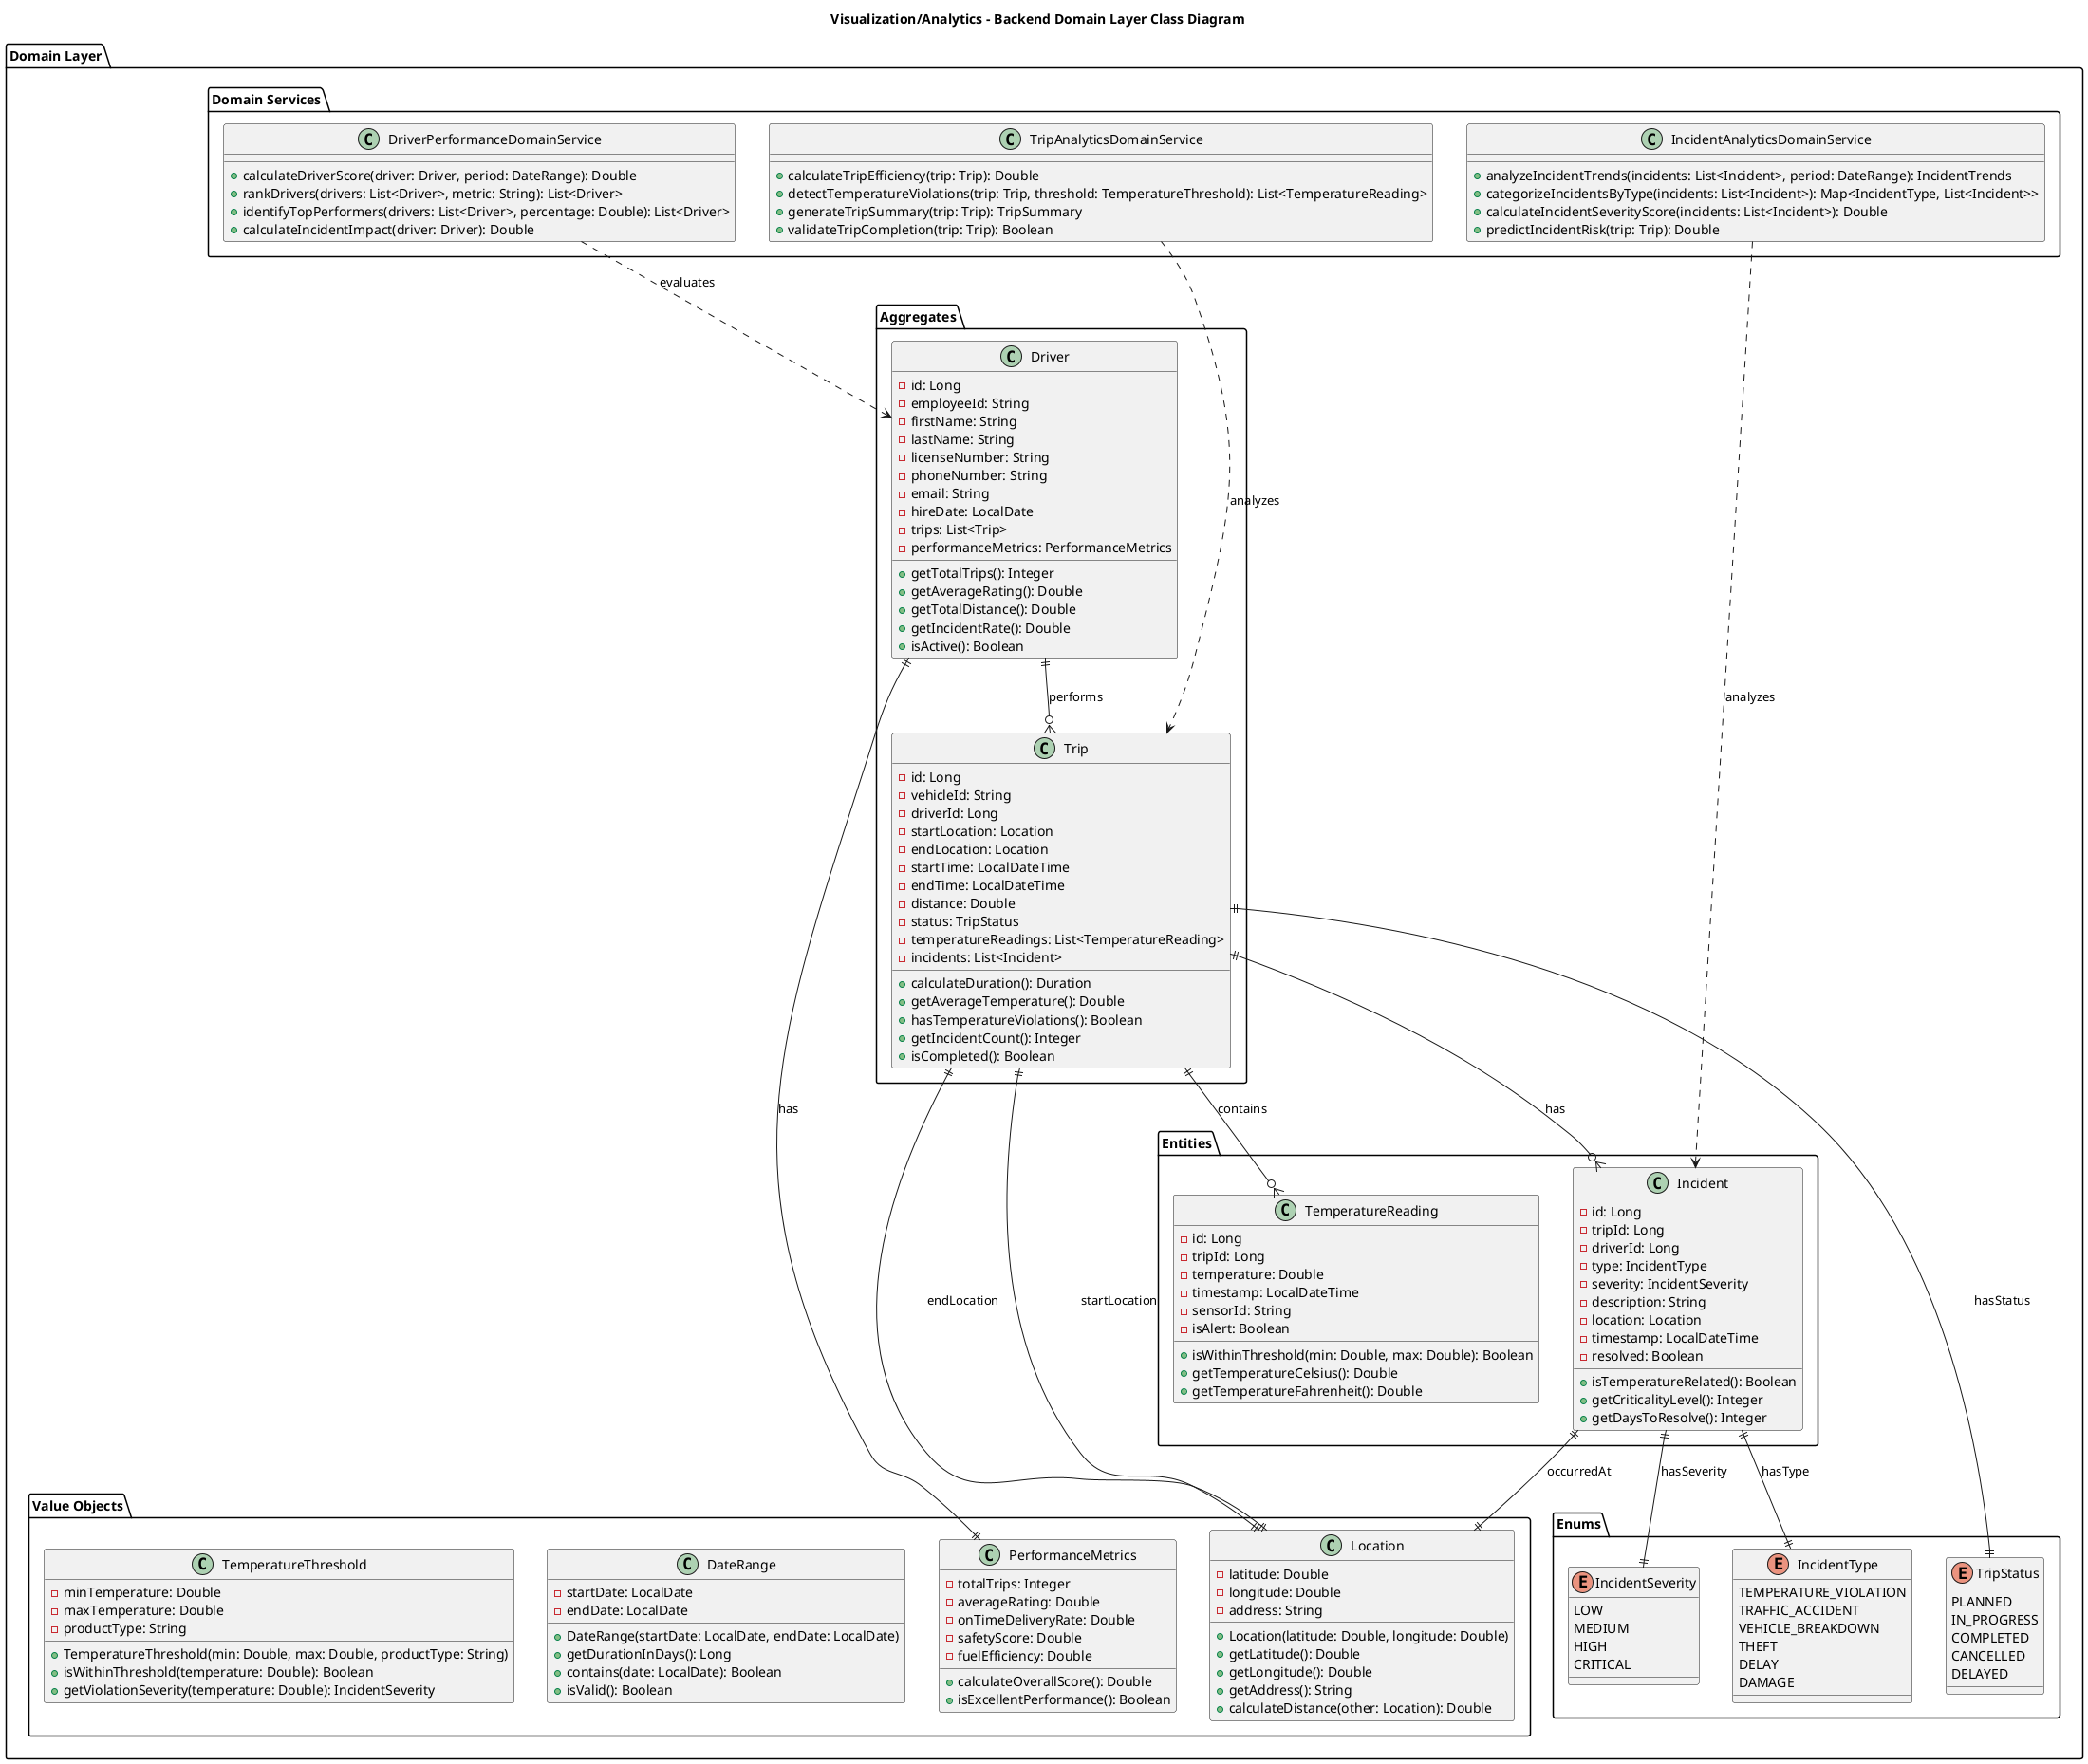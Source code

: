 @startuml Analytics_Backend_Class_Diagram


title Visualization/Analytics - Backend Domain Layer Class Diagram

package "Domain Layer" {
    
    package "Aggregates" {
        class Trip {
            -id: Long
            -vehicleId: String
            -driverId: Long
            -startLocation: Location
            -endLocation: Location
            -startTime: LocalDateTime
            -endTime: LocalDateTime
            -distance: Double
            -status: TripStatus
            -temperatureReadings: List<TemperatureReading>
            -incidents: List<Incident>
            +calculateDuration(): Duration
            +getAverageTemperature(): Double
            +hasTemperatureViolations(): Boolean
            +getIncidentCount(): Integer
            +isCompleted(): Boolean
        }
        
        class Driver {
            -id: Long
            -employeeId: String
            -firstName: String
            -lastName: String
            -licenseNumber: String
            -phoneNumber: String
            -email: String
            -hireDate: LocalDate
            -trips: List<Trip>
            -performanceMetrics: PerformanceMetrics
            +getTotalTrips(): Integer
            +getAverageRating(): Double
            +getTotalDistance(): Double
            +getIncidentRate(): Double
            +isActive(): Boolean
        }
    }
    
    package "Entities" {
        class TemperatureReading {
            -id: Long
            -tripId: Long
            -temperature: Double
            -timestamp: LocalDateTime
            -sensorId: String
            -isAlert: Boolean
            +isWithinThreshold(min: Double, max: Double): Boolean
            +getTemperatureCelsius(): Double
            +getTemperatureFahrenheit(): Double
        }
        
        class Incident {
            -id: Long
            -tripId: Long
            -driverId: Long
            -type: IncidentType
            -severity: IncidentSeverity
            -description: String
            -location: Location
            -timestamp: LocalDateTime
            -resolved: Boolean
            +isTemperatureRelated(): Boolean
            +getCriticalityLevel(): Integer
            +getDaysToResolve(): Integer
        }
    }
    
    package "Value Objects" {
        class Location {
            -latitude: Double
            -longitude: Double
            -address: String
            +Location(latitude: Double, longitude: Double)
            +getLatitude(): Double
            +getLongitude(): Double
            +getAddress(): String
            +calculateDistance(other: Location): Double
        }
        
        class PerformanceMetrics {
            -totalTrips: Integer
            -averageRating: Double
            -onTimeDeliveryRate: Double
            -safetyScore: Double
            -fuelEfficiency: Double
            +calculateOverallScore(): Double
            +isExcellentPerformance(): Boolean
        }
        
        class DateRange {
            -startDate: LocalDate
            -endDate: LocalDate
            +DateRange(startDate: LocalDate, endDate: LocalDate)
            +getDurationInDays(): Long
            +contains(date: LocalDate): Boolean
            +isValid(): Boolean
        }
        
        class TemperatureThreshold {
            -minTemperature: Double
            -maxTemperature: Double
            -productType: String
            +TemperatureThreshold(min: Double, max: Double, productType: String)
            +isWithinThreshold(temperature: Double): Boolean
            +getViolationSeverity(temperature: Double): IncidentSeverity
        }
    }
    
    package "Domain Services" {
        class TripAnalyticsDomainService {
            +calculateTripEfficiency(trip: Trip): Double
            +detectTemperatureViolations(trip: Trip, threshold: TemperatureThreshold): List<TemperatureReading>
            +generateTripSummary(trip: Trip): TripSummary
            +validateTripCompletion(trip: Trip): Boolean
        }
        
        class DriverPerformanceDomainService {
            +calculateDriverScore(driver: Driver, period: DateRange): Double
            +rankDrivers(drivers: List<Driver>, metric: String): List<Driver>
            +identifyTopPerformers(drivers: List<Driver>, percentage: Double): List<Driver>
            +calculateIncidentImpact(driver: Driver): Double
        }
        
        class IncidentAnalyticsDomainService {
            +analyzeIncidentTrends(incidents: List<Incident>, period: DateRange): IncidentTrends
            +categorizeIncidentsByType(incidents: List<Incident>): Map<IncidentType, List<Incident>>
            +calculateIncidentSeverityScore(incidents: List<Incident>): Double
            +predictIncidentRisk(trip: Trip): Double
        }
    }
    
    package "Enums" {
        enum TripStatus {
            PLANNED
            IN_PROGRESS
            COMPLETED
            CANCELLED
            DELAYED
        }
        
        enum IncidentType {
            TEMPERATURE_VIOLATION
            TRAFFIC_ACCIDENT
            VEHICLE_BREAKDOWN
            THEFT
            DELAY
            DAMAGE
        }
        
        enum IncidentSeverity {
            LOW
            MEDIUM
            HIGH
            CRITICAL
        }
    }
}

' Relationships
Trip ||--o{ TemperatureReading : contains
Trip ||--o{ Incident : has
Trip ||--|| Location : startLocation
Trip ||--|| Location : endLocation
Driver ||--o{ Trip : performs
Driver ||--|| PerformanceMetrics : has
Incident ||--|| Location : occurredAt
Incident ||--|| IncidentType : hasType
Incident ||--|| IncidentSeverity : hasSeverity
Trip ||--|| TripStatus : hasStatus

TripAnalyticsDomainService ..> Trip : analyzes
DriverPerformanceDomainService ..> Driver : evaluates
IncidentAnalyticsDomainService ..> Incident : analyzes

@enduml
        +getTripAnalytics(dateRange: DateRange, tripId: Long): TripAnalyticsResponse
        +getTemperatureAnalytics(tripId: Long): TemperatureAnalyticsResponse
        +getTripsByDateRange(dateRange: DateRange, pageable: Pageable): Page<TripSummaryResponse>
        +getTripsWithIncidents(dateRange: DateRange): List<TripIncidentResponse>
        +getTemperatureAlerts(tripId: Long): List<TemperatureAlertResponse>
        +calculateTripMetrics(trip: Trip): TripMetrics
        -aggregateTripData(trips: List<Trip>): TripAggregateData
        -generateTemperatureChart(tripId: Long): ChartData
    }
    
    class IncidentAnalyticsService {
        -statisticsCalculationService: StatisticsCalculationService
        -incidentAnalyticsRepository: IncidentAnalyticsRepository
        -analyticsCacheManager: AnalyticsCacheManager
        -chartDataFormatter: ChartDataFormatter
        
        +getIncidentAnalytics(dateRange: DateRange): IncidentAnalyticsResponse
        +getMonthlyIncidentStats(year: Integer): List<MonthlyIncidentStatsResponse>
        +getIncidentsByType(dateRange: DateRange): Map<String, Long>
        +getIncidentTrends(period: AnalyticsPeriod): IncidentTrendsResponse
        +getIncidentSeverityDistribution(): Map<String, Long>
        +calculateIncidentMetrics(incidents: List<Incident>): IncidentMetrics
        -groupIncidentsByMonth(incidents: List<Incident>): Map<Integer, List<Incident>>
        -calculateTrendAnalysis(incidentData: List<IncidentDataPoint>): TrendAnalysis
    }
    
    class DriverAnalyticsService {
        -trendAnalysisService: TrendAnalysisService
        -driverPerformanceRepository: DriverPerformanceRepository
        -analyticsCacheManager: AnalyticsCacheManager
        -exportUtility: ExportUtility
        
        +getDriverPerformance(driverId: Long, dateRange: DateRange): DriverPerformanceResponse
        +getTopDrivers(limit: Integer, metric: PerformanceMetric): List<DriverRankingResponse>
        +getDriverTrends(driverId: Long, period: AnalyticsPeriod): DriverTrendsResponse
        +getDriverIncidentStats(driverId: Long, dateRange: DateRange): DriverIncidentStatsResponse
        +getAllDriversPerformance(dateRange: DateRange, pageable: Pageable): Page<DriverPerformanceResponse>
        +calculateDriverScore(driverId: Long): Double
        -analyzeDriverBehavior(driverId: Long, trips: List<Trip>): DriverBehaviorAnalysis
        -compareDriverPerformance(drivers: List<Driver>): List<DriverComparison>
    }
    
    class TemperatureAnalysisService {
        -dataAggregationService: DataAggregationService
        
        +analyzeTemperatureData(tripId: Long): TemperatureAnalysis
        +detectTemperatureAnomalies(readings: List<TemperatureReading>): List<TemperatureAnomaly>
        +calculateTemperatureStatistics(readings: List<TemperatureReading>): TemperatureStatistics
        +generateTemperatureReport(tripId: Long): TemperatureReport
        +identifyTemperatureViolations(readings: List<TemperatureReading>, thresholds: TemperatureThresholds): List<TemperatureViolation>
        -smoothTemperatureData(readings: List<TemperatureReading>): List<TemperatureReading>
        -calculateMovingAverage(readings: List<TemperatureReading>, windowSize: Integer): List<Double>
    }
}

package "Data Processing Services" {
    class DataAggregationService {
        -statisticsCalculationService: StatisticsCalculationService
        
        +aggregateDataByTimeInterval(data: List<DataPoint>, interval: TimeInterval): List<AggregatedData>
        +groupDataByCategory(data: List<DataPoint>, categoryField: String): Map<String, List<DataPoint>>
        +calculateSummaryStatistics(data: List<Double>): SummaryStatistics
        +aggregateTemperatureReadings(readings: List<TemperatureReading>, interval: TimeInterval): List<TemperatureAggregate>
        +aggregateTripData(trips: List<Trip>): TripAggregate
        +aggregateIncidentData(incidents: List<Incident>): IncidentAggregate
        -performDataCleaning(data: List<DataPoint>): List<DataPoint>
        -validateDataQuality(data: List<DataPoint>): DataQualityReport
    }
    
    class StatisticsCalculationService {
        +calculateMean(values: List<Double>): Double
        +calculateMedian(values: List<Double>): Double
        +calculateStandardDeviation(values: List<Double>): Double
        +calculatePercentile(values: List<Double>, percentile: Double): Double
        +calculateCorrelation(x: List<Double>, y: List<Double>): Double
        +performRegressionAnalysis(x: List<Double>, y: List<Double>): RegressionResult
        +calculateConfidenceInterval(values: List<Double>, confidenceLevel: Double): ConfidenceInterval
        +performHypothesisTest(sample1: List<Double>, sample2: List<Double>): HypothesisTestResult
        -validateStatisticalData(values: List<Double>): boolean
    }
    
    class TrendAnalysisService {
        -statisticsCalculationService: StatisticsCalculationService
        
        +analyzeTrend(dataPoints: List<DataPoint>): TrendAnalysis
        +detectSeasonality(dataPoints: List<DataPoint>): SeasonalityAnalysis
        +forecastValues(dataPoints: List<DataPoint>, periods: Integer): ForecastResult
        +identifyOutliers(dataPoints: List<DataPoint>): List<Outlier>
        +calculateTrendStrength(dataPoints: List<DataPoint>): Double
        +performTimeSeriesDecomposition(dataPoints: List<DataPoint>): TimeSeriesDecomposition
        -smoothData(dataPoints: List<DataPoint>, method: SmoothingMethod): List<DataPoint>
        -calculateTrendSlope(dataPoints: List<DataPoint>): Double
    }
}

package "Repositories" {
    interface TripRepository {
        +findByDateRange(startDate: LocalDateTime, endDate: LocalDateTime): List<Trip>
        +findWithIncidentsByDateRange(startDate: LocalDateTime, endDate: LocalDateTime): List<Trip>
        +findByDriverIdAndDateRange(driverId: Long, startDate: LocalDateTime, endDate: LocalDateTime): List<Trip>
        +countTripsByStatus(status: TripStatus): Long
        +findTopPerformingTrips(limit: Integer): List<Trip>
    }
    
    interface IncidentRepository {
        +findByDateRange(startDate: LocalDateTime, endDate: LocalDateTime): List<Incident>
        +findByType(incidentType: IncidentType): List<Incident>
        +findBySeverity(severity: IncidentSeverity): List<Incident>
        +countIncidentsByMonth(year: Integer): List<Object[]>
        +findIncidentsWithTrends(period: AnalyticsPeriod): List<Incident>
    }
    
    interface DriverRepository {
        +findActiveDrivers(): List<Driver>
        +findByPerformanceScore(minScore: Double): List<Driver>
        +findTopDriversByMetric(metric: PerformanceMetric, limit: Integer): List<Driver>
        +findDriversWithIncidents(dateRange: DateRange): List<Driver>
    }
    
    interface TemperatureReadingRepository {
        +findByTripId(tripId: Long): List<TemperatureReading>
        +findByTripIdOrderByTimestamp(tripId: Long): List<TemperatureReading>
        +findTemperatureViolations(tripId: Long, minTemp: Double, maxTemp: Double): List<TemperatureReading>
        +findAverageTemperatureByTrip(tripId: Long): Double
        +findTemperatureExtremes(tripId: Long): List<TemperatureReading>
    }
}

package "Custom Query Repositories" {
    interface TripAnalyticsRepository {
        -tripRepository: TripRepository
        
        +getTripMetricsByDateRange(dateRange: DateRange): List<TripMetrics>
        +getTripPerformanceStatistics(): TripPerformanceStatistics
        +findTripsWithTemperatureIssues(): List<Trip>
        +calculateAverageTripDuration(dateRange: DateRange): Duration
        +getRoutePerformanceMetrics(): List<RouteMetrics>
    }
    
    interface IncidentAnalyticsRepository {
        -incidentRepository: IncidentRepository
        
        +getIncidentStatsByType(): Map<IncidentType, IncidentStatistics>
        +getIncidentTrendData(period: AnalyticsPeriod): List<IncidentTrendDataPoint>
        +calculateIncidentFrequency(dateRange: DateRange): IncidentFrequency
        +getIncidentResolutionMetrics(): IncidentResolutionMetrics
        +findRecurringIncidentPatterns(): List<IncidentPattern>
    }
    
    interface DriverPerformanceRepository {
        -driverRepository: DriverRepository
        
        +getDriverPerformanceMetrics(driverId: Long, dateRange: DateRange): DriverPerformanceMetrics
        +calculateDriverRankings(metric: PerformanceMetric): List<DriverRanking>
        +getDriverBehaviorPatterns(driverId: Long): DriverBehaviorPatterns
        +findDriversNeedingTraining(): List<Driver>
        +getDriverEfficiencyMetrics(): List<DriverEfficiencyMetrics>
    }
}

package "Entities" {
    class Trip {
        -id: Long
        -driverId: Long
        -routeId: Long
        -vehicleId: Long
        -startTime: LocalDateTime
        -endTime: LocalDateTime
        -status: TripStatus
        -distance: Double
        -duration: Duration
        -fuelConsumption: Double
        -averageSpeed: Double
        -maxSpeed: Double
        -incidents: List<Incident>
        -temperatureReadings: List<TemperatureReading>
        
        +getId(): Long
        +getDuration(): Duration
        +getAverageSpeed(): Double
        +hasIncidents(): boolean
        +getTemperatureViolations(): List<TemperatureReading>
    }
    
    class Incident {
        -id: Long
        -tripId: Long
        -type: IncidentType
        -severity: IncidentSeverity
        -description: String
        -location: GeoLocation
        -timestamp: LocalDateTime
        -resolved: boolean
        -resolutionTime: LocalDateTime
        
        +getId(): Long
        +getType(): IncidentType
        +getSeverity(): IncidentSeverity
        +isResolved(): boolean
        +getResolutionDuration(): Duration
    }
    
    class Driver {
        -id: Long
        -employeeId: String
        -firstName: String
        -lastName: String
        -licenseNumber: String
        -licenseExpiryDate: LocalDate
        -experience: Integer
        -performanceScore: Double
        -isActive: boolean
        -trips: List<Trip>
        
        +getId(): Long
        +getFullName(): String
        +getExperience(): Integer
        +getPerformanceScore(): Double
        +isLicenseValid(): boolean
    }
    
    class TemperatureReading {
        -id: Long
        -tripId: Long
        -sensorId: String
        -temperature: Double
        -humidity: Double
        -timestamp: LocalDateTime
        -location: GeoLocation
        
        +getId(): Long
        +getTemperature(): Double
        +getTimestamp(): LocalDateTime
        +isWithinThreshold(minTemp: Double, maxTemp: Double): boolean
    }
}

package "Utility Components" {
    class DateRangeProcessor {
        +processDateRange(dateRange: DateRange): ProcessedDateRange
        +validateDateRange(dateRange: DateRange): boolean
        +splitDateRangeByInterval(dateRange: DateRange, interval: TimeInterval): List<DateRange>
        +calculateDateRangeDuration(dateRange: DateRange): Duration
        +adjustDateRangeToTimezone(dateRange: DateRange, timezone: ZoneId): DateRange
        +isDateRangeValid(startDate: LocalDateTime, endDate: LocalDateTime): boolean
        -normalizeDateRange(dateRange: DateRange): DateRange
    }
    
    class ChartDataFormatter {
        +formatForLineChart(data: List<DataPoint>): LineChartData
        +formatForBarChart(data: Map<String, Double>): BarChartData
        +formatForPieChart(data: Map<String, Double>): PieChartData
        +formatTemperatureChartData(readings: List<TemperatureReading>): TemperatureChartData
        +formatIncidentChartData(incidents: List<Incident>): IncidentChartData
        +applyChartColors(chartData: ChartData, colorScheme: ColorScheme): ChartData
        -normalizeChartData(data: List<Double>): List<Double>
        -generateChartLabels(dataPoints: List<DataPoint>): List<String>
    }
    
    class ExportUtility {
        +exportToCsv(data: List<Object>, headers: List<String>): byte[]
        +exportToPdf(data: List<Object>, reportTitle: String): byte[]
        +exportToExcel(data: List<Object>, sheetName: String): byte[]
        +generateAnalyticsReport(analyticsData: AnalyticsData): ReportDocument
        +createChartImage(chartData: ChartData): byte[]
        +compressExportData(data: byte[]): byte[]
        -formatDataForExport(data: List<Object>): List<Map<String, Object>>
        -validateExportData(data: List<Object>): boolean
    }
}

package "Cache Management" {
    class AnalyticsCacheManager {
        -cacheManager: CacheManager
        
        +cacheAnalyticsResult(key: String, data: Object, ttl: Duration): void
        +getFromCache(key: String, type: Class<T>): T
        +invalidateCache(pattern: String): void
        +clearAllAnalyticsCache(): void
        +getCacheStatistics(): CacheStatistics
        +isCacheHit(key: String): boolean
        +updateCacheEntry(key: String, data: Object): void
        -generateCacheKey(params: Object...): String
        -shouldUseCache(operation: AnalyticsOperation): boolean
    }
}

package "Exception Handling" {
    class AnalyticsExceptionHandler {
        +handleDataNotFoundException(ex: DataNotFoundException): ResponseEntity<ErrorResponse>
        +handleInvalidDateRangeException(ex: InvalidDateRangeException): ResponseEntity<ErrorResponse>
        +handleAnalyticsCalculationException(ex: AnalyticsCalculationException): ResponseEntity<ErrorResponse>
        +handleCacheException(ex: CacheException): ResponseEntity<ErrorResponse>
        +handleExportException(ex: ExportException): ResponseEntity<ErrorResponse>
        +handleGenericAnalyticsException(ex: Exception): ResponseEntity<ErrorResponse>
        -buildAnalyticsErrorResponse(message: String, status: HttpStatus): ErrorResponse
        -logAnalyticsError(exception: Exception): void
    }
}

' Relationships
TripAnalyticsController --> TripAnalyticsService
IncidentAnalyticsController --> IncidentAnalyticsService
DriverAnalyticsController --> DriverAnalyticsService

TripAnalyticsService --> TemperatureAnalysisService
TripAnalyticsService --> DataAggregationService
TripAnalyticsService --> TripAnalyticsRepository
TripAnalyticsService --> TemperatureReadingRepository
TripAnalyticsService --> AnalyticsCacheManager
TripAnalyticsService --> DateRangeProcessor

IncidentAnalyticsService --> StatisticsCalculationService
IncidentAnalyticsService --> IncidentAnalyticsRepository
IncidentAnalyticsService --> AnalyticsCacheManager
IncidentAnalyticsService --> ChartDataFormatter

DriverAnalyticsService --> TrendAnalysisService
DriverAnalyticsService --> DriverPerformanceRepository
DriverAnalyticsService --> AnalyticsCacheManager
DriverAnalyticsService --> ExportUtility

TemperatureAnalysisService --> DataAggregationService
DataAggregationService --> StatisticsCalculationService
TrendAnalysisService --> StatisticsCalculationService

TripAnalyticsRepository --> TripRepository
IncidentAnalyticsRepository --> IncidentRepository
DriverPerformanceRepository --> DriverRepository

TripRepository --> Trip
IncidentRepository --> Incident
DriverRepository --> Driver
TemperatureReadingRepository --> TemperatureReading

TripAnalyticsController --> AnalyticsExceptionHandler
IncidentAnalyticsController --> AnalyticsExceptionHandler
DriverAnalyticsController --> AnalyticsExceptionHandler

@enduml